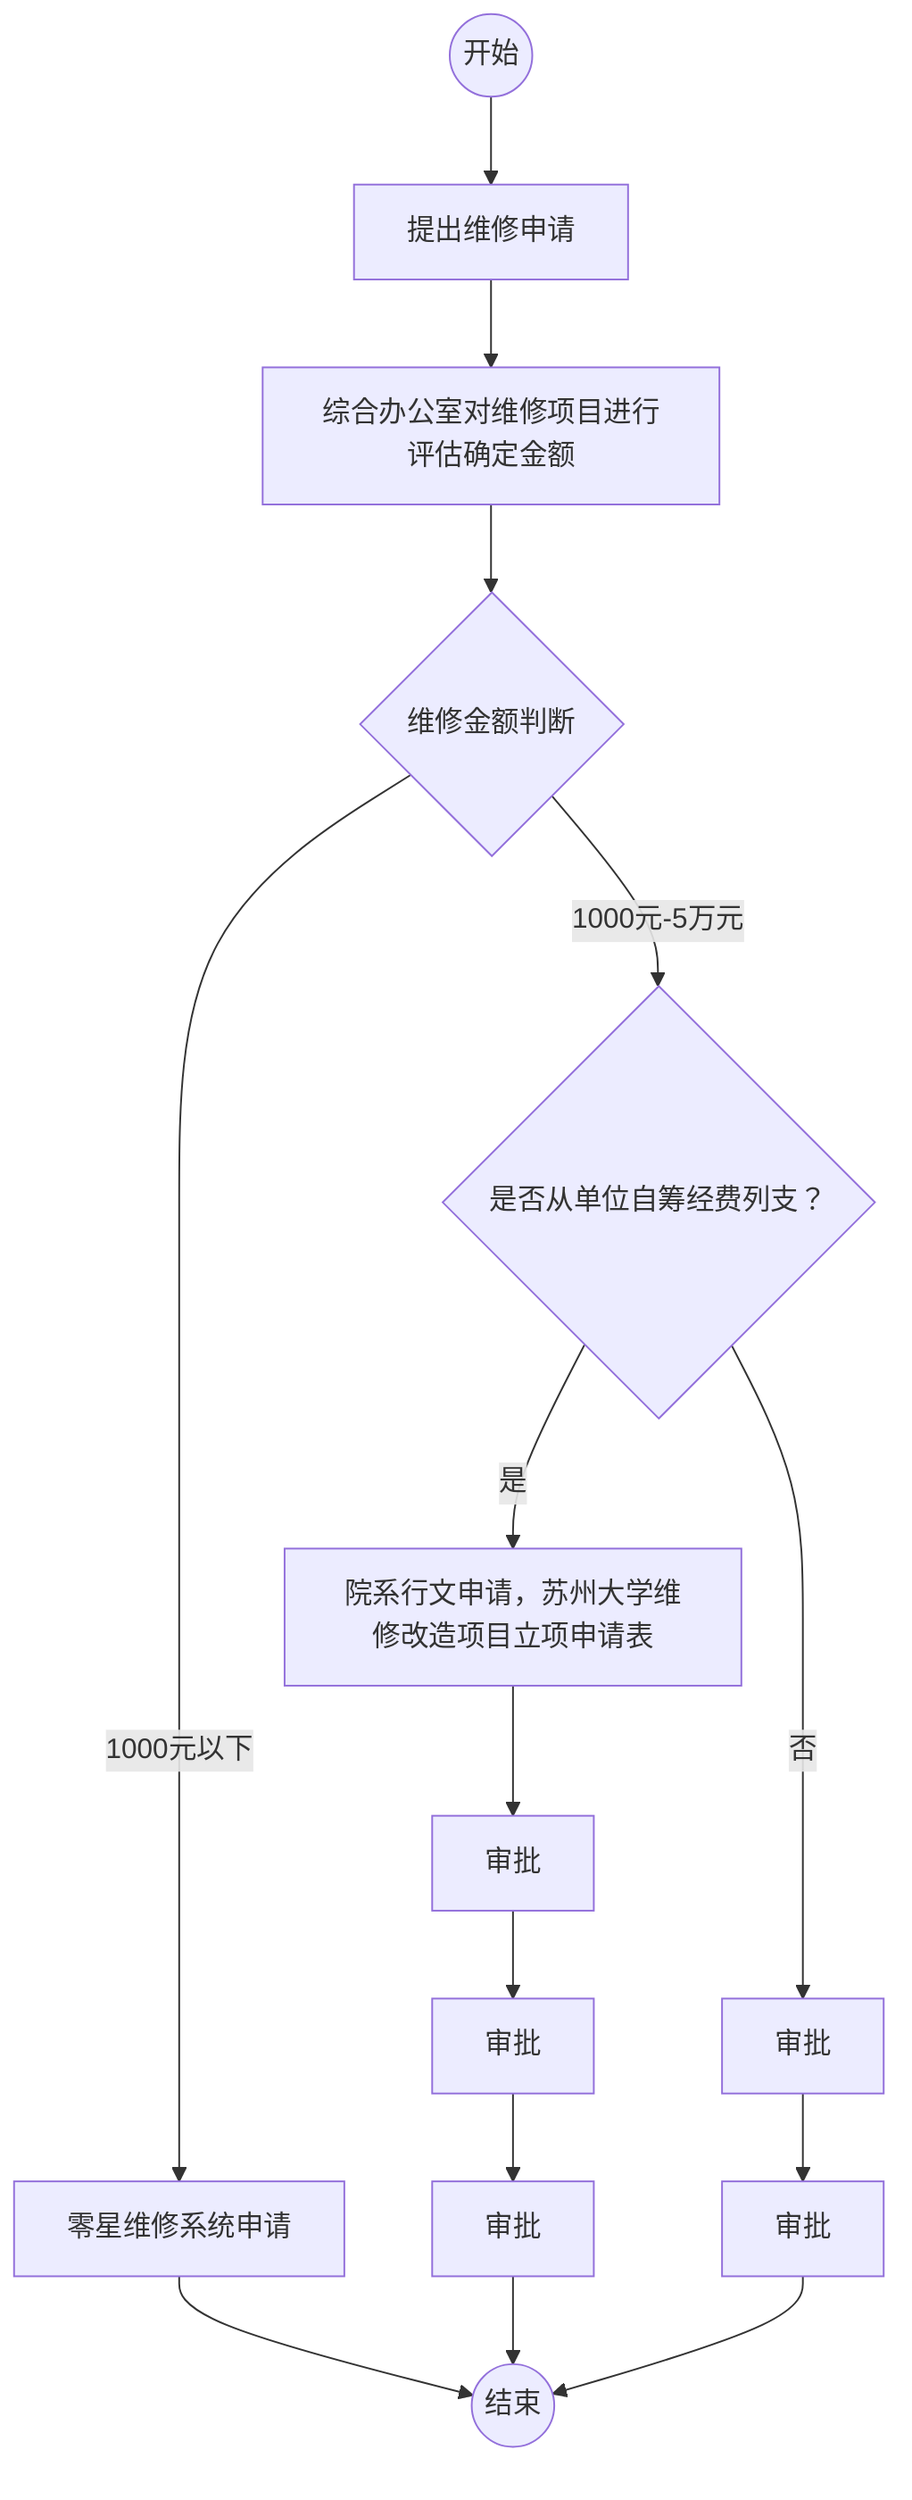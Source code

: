 flowchart TD
    Start((开始)) --> A[提出维修申请]
    A --> B[综合办公室对维修项目进行评估确定金额]
    B --> C{维修金额判断}
    C -->|1000元以下| D[零星维修系统申请] --> End((结束))
    C -->|1000元-5万元| E{是否从单位自筹经费列支？}
    E -->|是| F[院系行文申请，苏州大学维修改造项目立项申请表] --> G[审批] --> H[审批] --> I[审批] --> End
    E -->|否| J[审批] --> K[审批] --> End((结束))